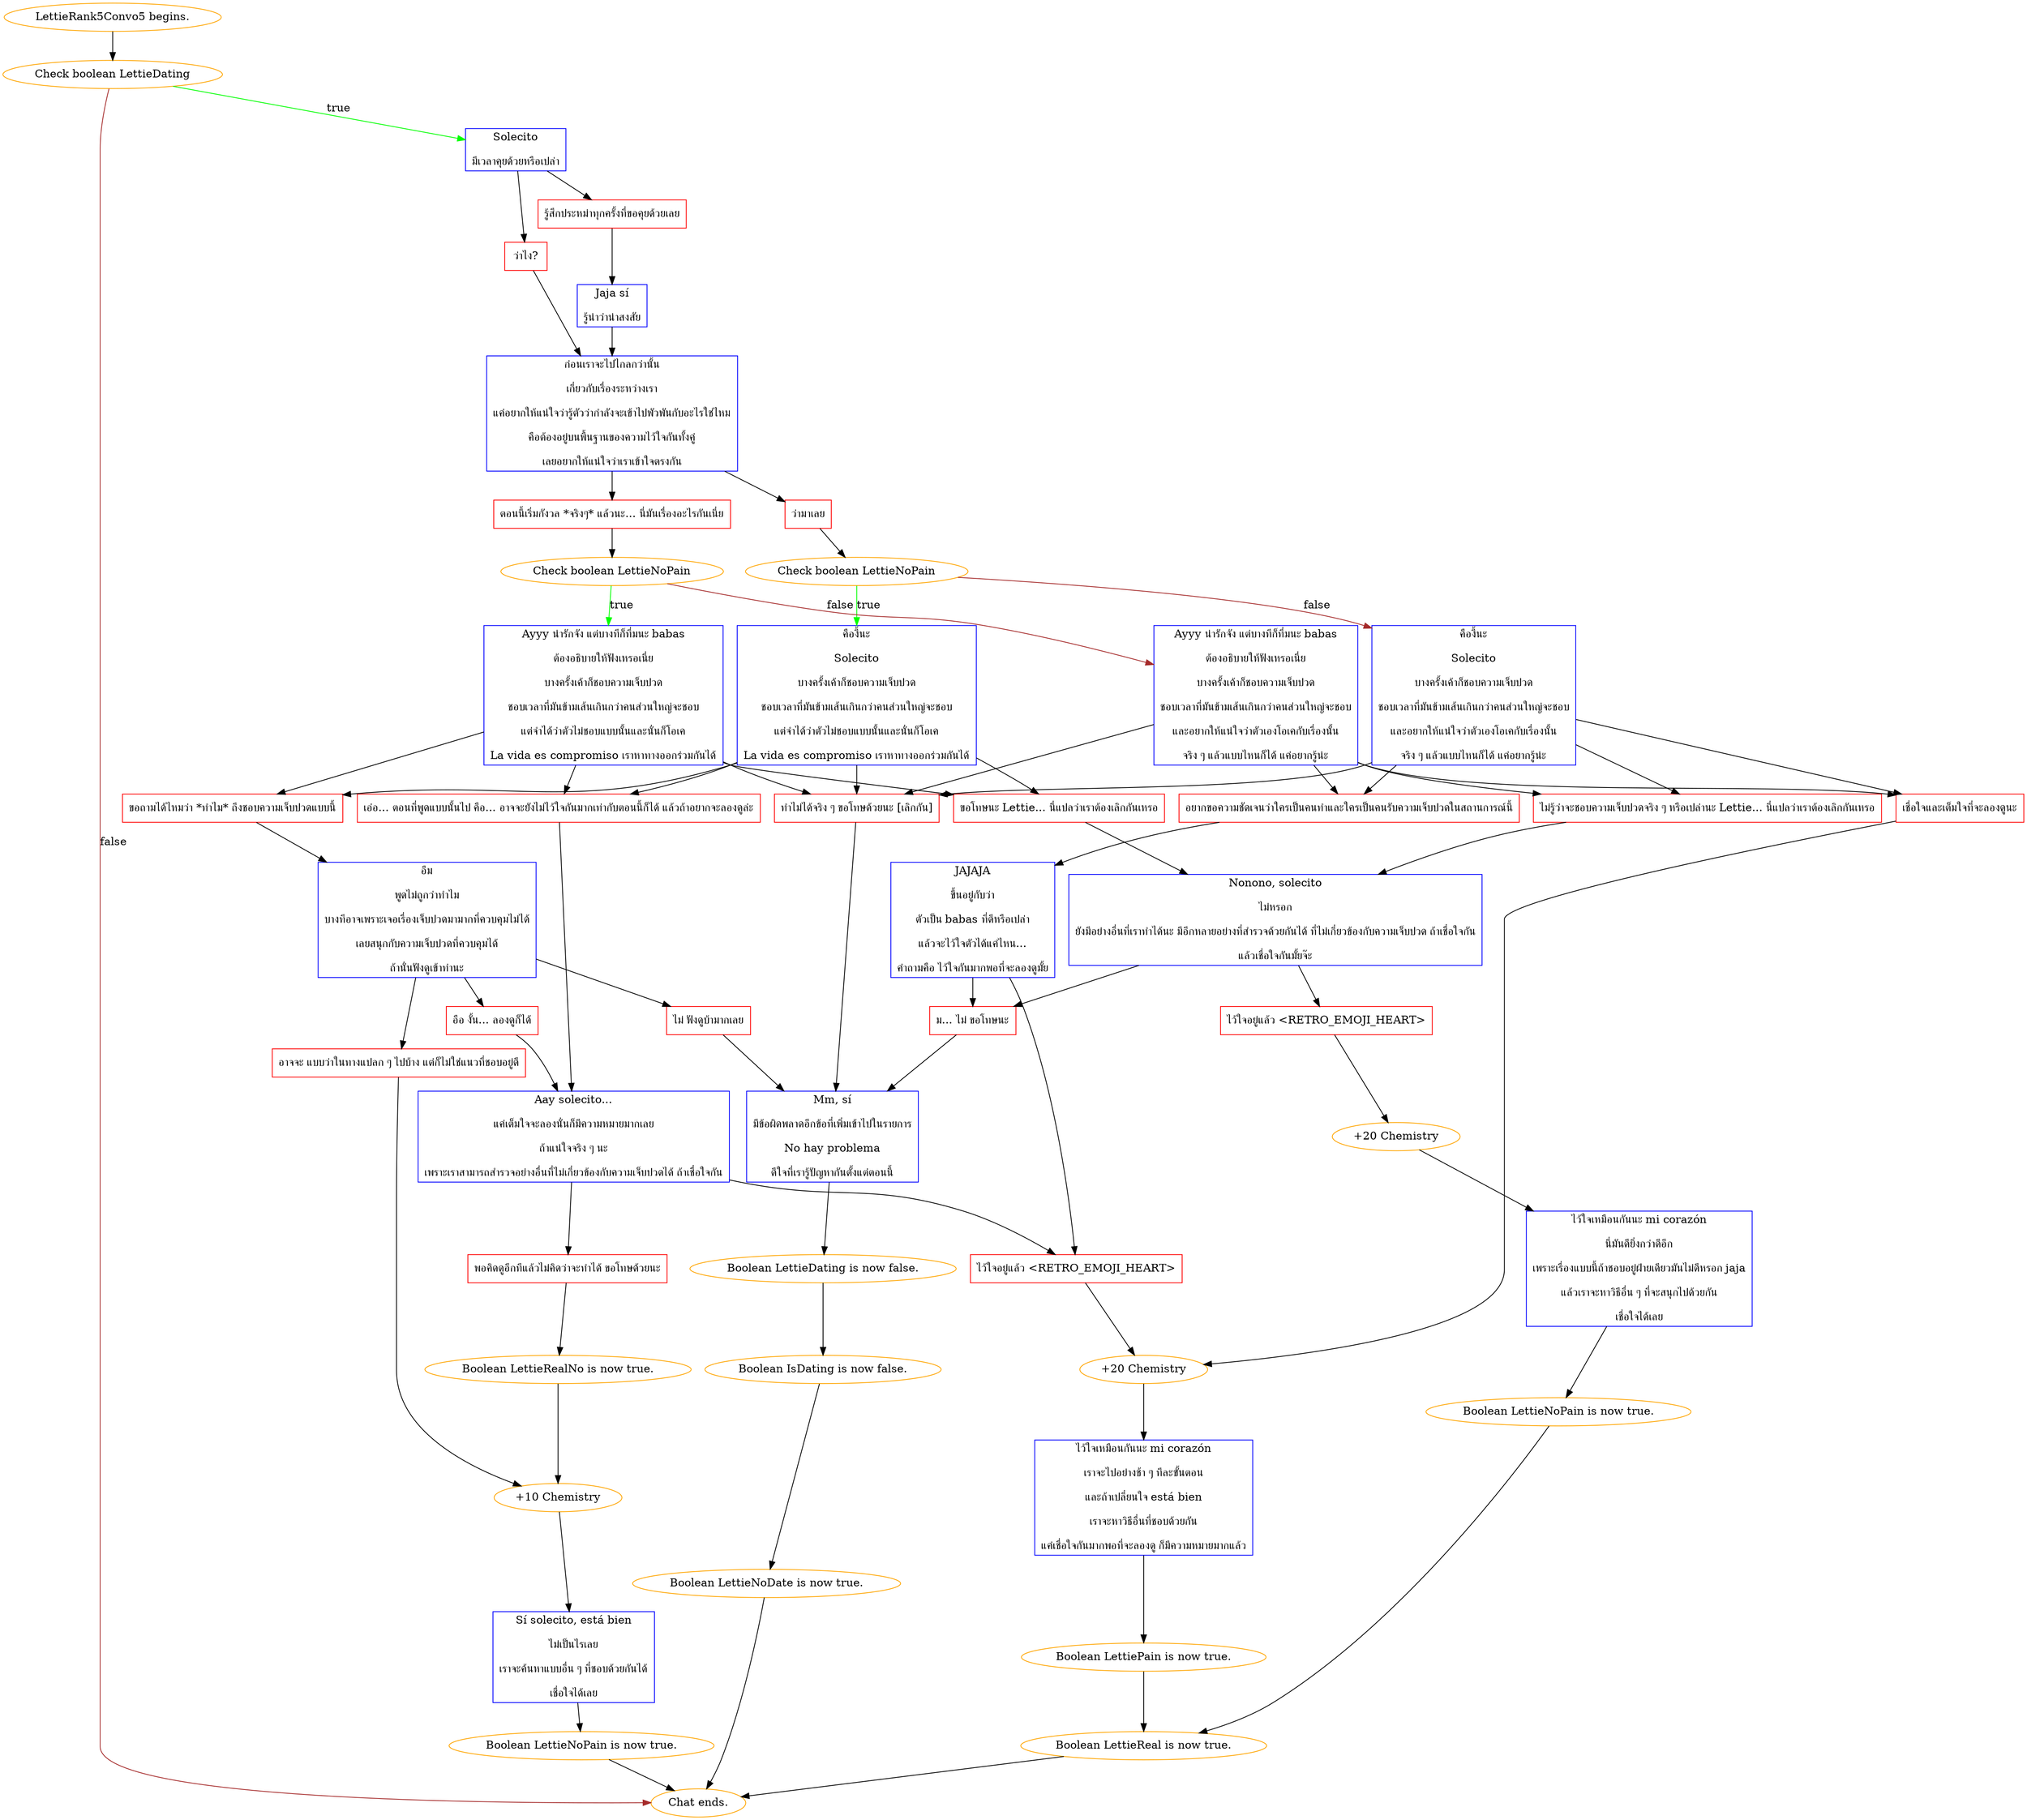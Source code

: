 digraph {
	"LettieRank5Convo5 begins." [color=orange];
		"LettieRank5Convo5 begins." -> j246347737;
	j246347737 [label="Check boolean LettieDating",color=orange];
		j246347737 -> j978003212 [label=true,color=green];
		j246347737 -> "Chat ends." [label=false,color=brown];
	j978003212 [label="Solecito
มีเวลาคุยด้วยหรือเปล่า",shape=box,color=blue];
		j978003212 -> j504384115;
		j978003212 -> j234183978;
	"Chat ends." [color=orange];
	j504384115 [label="ว่าไง?",shape=box,color=red];
		j504384115 -> j4206437190;
	j234183978 [label="รู้สึกประหม่าทุกครั้งที่ขอคุยด้วยเลย",shape=box,color=red];
		j234183978 -> j2099705287;
	j4206437190 [label="ก่อนเราจะไปไกลกว่านั้น
เกี่ยวกับเรื่องระหว่างเรา
แค่อยากให้แน่ใจว่ารู้ตัวว่ากำลังจะเข้าไปพัวพันกับอะไรใช่ไหม
คือต้องอยู่บนพื้นฐานของความไว้ใจกันทั้งคู่
เลยอยากให้แน่ใจว่าเราเข้าใจตรงกัน",shape=box,color=blue];
		j4206437190 -> j2114538479;
		j4206437190 -> j1607927357;
	j2099705287 [label="Jaja sí
รู้น่าว่าน่าสงสัย",shape=box,color=blue];
		j2099705287 -> j4206437190;
	j2114538479 [label="ว่ามาเลย",shape=box,color=red];
		j2114538479 -> j57334969;
	j1607927357 [label="ตอนนี้เริ่มกังวล *จริงๆ* แล้วนะ... นี่มันเรื่องอะไรกันเนี่ย",shape=box,color=red];
		j1607927357 -> j4288625445;
	j57334969 [label="Check boolean LettieNoPain",color=orange];
		j57334969 -> j1258835484 [label=true,color=green];
		j57334969 -> j1190435257 [label=false,color=brown];
	j4288625445 [label="Check boolean LettieNoPain",color=orange];
		j4288625445 -> j1160216328 [label=true,color=green];
		j4288625445 -> j185914578 [label=false,color=brown];
	j1258835484 [label="คืองี้นะ
Solecito
บางครั้งเค้าก็ชอบความเจ็บปวด
ชอบเวลาที่มันข้ามเส้นเกินกว่าคนส่วนใหญ่จะชอบ
แต่จำได้ว่าตัวไม่ชอบแบบนั้นและนั่นก็โอเค
La vida es compromiso เราหาทางออกร่วมกันได้",shape=box,color=blue];
		j1258835484 -> j4237950127;
		j1258835484 -> j1344631923;
		j1258835484 -> j1883138360;
		j1258835484 -> j4275351045;
	j1190435257 [label="คืองี้นะ
Solecito
บางครั้งเค้าก็ชอบความเจ็บปวด
ชอบเวลาที่มันข้ามเส้นเกินกว่าคนส่วนใหญ่จะชอบ
และอยากให้แน่ใจว่าตัวเองโอเคกับเรื่องนั้น
จริง ๆ แล้วแบบไหนก็ได้ แค่อยากรู้น่ะ",shape=box,color=blue];
		j1190435257 -> j4275351045;
		j1190435257 -> j717162527;
		j1190435257 -> j2084746159;
		j1190435257 -> j3927919227;
	j1160216328 [label="Ayyy น่ารักจัง แต่บางทีก็ทึ่มนะ babas
ต้องอธิบายให้ฟังเหรอเนี่ย
บางครั้งเค้าก็ชอบความเจ็บปวด
ชอบเวลาที่มันข้ามเส้นเกินกว่าคนส่วนใหญ่จะชอบ
แต่จำได้ว่าตัวไม่ชอบแบบนั้นและนั่นก็โอเค
La vida es compromiso เราหาทางออกร่วมกันได้",shape=box,color=blue];
		j1160216328 -> j4237950127;
		j1160216328 -> j1344631923;
		j1160216328 -> j1883138360;
		j1160216328 -> j4275351045;
	j185914578 [label="Ayyy น่ารักจัง แต่บางทีก็ทึ่มนะ babas
ต้องอธิบายให้ฟังเหรอเนี่ย
บางครั้งเค้าก็ชอบความเจ็บปวด
ชอบเวลาที่มันข้ามเส้นเกินกว่าคนส่วนใหญ่จะชอบ
และอยากให้แน่ใจว่าตัวเองโอเคกับเรื่องนั้น
จริง ๆ แล้วแบบไหนก็ได้ แค่อยากรู้น่ะ",shape=box,color=blue];
		j185914578 -> j4275351045;
		j185914578 -> j717162527;
		j185914578 -> j2084746159;
		j185914578 -> j3927919227;
	j4237950127 [label="ขอโทษนะ Lettie... นี่แปลว่าเราต้องเลิกกันเหรอ",shape=box,color=red];
		j4237950127 -> j3885967783;
	j1344631923 [label="เอ่อ... ตอนที่พูดแบบนั้นไป คือ... อาจจะยังไม่ไว้ใจกันมากเท่ากับตอนนี้ก็ได้ แล้วถ้าอยากจะลองดูล่ะ",shape=box,color=red];
		j1344631923 -> j2910868162;
	j1883138360 [label="ขอถามได้ไหมว่า *ทำไม* ถึงชอบความเจ็บปวดแบบนี้",shape=box,color=red];
		j1883138360 -> j3357941127;
	j4275351045 [label="ทำไม่ได้จริง ๆ ขอโทษด้วยนะ [เลิกกัน]",shape=box,color=red];
		j4275351045 -> j3997759920;
	j717162527 [label="อยากขอความชัดเจนว่าใครเป็นคนทำและใครเป็นคนรับความเจ็บปวดในสถานการณ์นี้",shape=box,color=red];
		j717162527 -> j1232990735;
	j2084746159 [label="เชื่อใจและเต็มใจที่จะลองดูนะ",shape=box,color=red];
		j2084746159 -> j3912519492;
	j3927919227 [label="ไม่รู้ว่าจะชอบความเจ็บปวดจริง ๆ หรือเปล่านะ Lettie... นี่แปลว่าเราต้องเลิกกันเหรอ",shape=box,color=red];
		j3927919227 -> j3885967783;
	j3885967783 [label="Nonono, solecito
ไม่หรอก
ยังมีอย่างอื่นที่เราทำได้นะ มีอีกหลายอย่างที่สำรวจด้วยกันได้ ที่ไม่เกี่ยวข้องกับความเจ็บปวด ถ้าเชื่อใจกัน
แล้วเชื่อใจกันมั้ยจ๊ะ",shape=box,color=blue];
		j3885967783 -> j1960308704;
		j3885967783 -> j3849943036;
	j2910868162 [label="Aay solecito...
แค่เต็มใจจะลองนั่นก็มีความหมายมากเลย
ถ้าแน่ใจจริง ๆ นะ
เพราะเราสามารถสำรวจอย่างอื่นที่ไม่เกี่ยวข้องกับความเจ็บปวดได้ ถ้าเชื่อใจกัน",shape=box,color=blue];
		j2910868162 -> j1714136927;
		j2910868162 -> j2998345393;
	j3357941127 [label="อืม
พูดไม่ถูกว่าทำไม
บางทีอาจเพราะเจอเรื่องเจ็บปวดมามากที่ควบคุมไม่ได้
เลยสนุกกับความเจ็บปวดที่ควบคุมได้
ถ้านั่นฟังดูเข้าท่านะ",shape=box,color=blue];
		j3357941127 -> j3137996911;
		j3357941127 -> j2422107856;
		j3357941127 -> j406905411;
	j3997759920 [label="Mm, sí
มีข้อผิดพลาดอีกข้อที่เพิ่มเข้าไปในรายการ
No hay problema
ดีใจที่เรารู้ปัญหากันตั้งแต่ตอนนี้",shape=box,color=blue];
		j3997759920 -> j30836566;
	j1232990735 [label="JAJAJA
ขึ้นอยู่กับว่า
ตัวเป็น babas ที่ดีหรือเปล่า
แล้วจะไว้ใจตัวได้แค่ไหน...
คำถามคือ ไว้ใจกันมากพอที่จะลองดูมั้ย",shape=box,color=blue];
		j1232990735 -> j1714136927;
		j1232990735 -> j3849943036;
	j3912519492 [label="+20 Chemistry",color=orange];
		j3912519492 -> j4027785833;
	j1960308704 [label="ไว้ใจอยู่แล้ว <RETRO_EMOJI_HEART>",shape=box,color=red];
		j1960308704 -> j3586021368;
	j3849943036 [label="ม... ไม่ ขอโทษนะ",shape=box,color=red];
		j3849943036 -> j3997759920;
	j1714136927 [label="ไว้ใจอยู่แล้ว <RETRO_EMOJI_HEART>",shape=box,color=red];
		j1714136927 -> j3912519492;
	j2998345393 [label="พอคิดดูอีกทีแล้วไม่คิดว่าจะทำได้ ขอโทษด้วยนะ",shape=box,color=red];
		j2998345393 -> j847020715;
	j3137996911 [label="อือ งั้น... ลองดูก็ได้",shape=box,color=red];
		j3137996911 -> j2910868162;
	j2422107856 [label="อาจจะ แบบว่าในทางแปลก ๆ ไปบ้าง แต่ก็ไม่ใช่แนวที่ชอบอยู่ดี",shape=box,color=red];
		j2422107856 -> j4216000661;
	j406905411 [label="ไม่ ฟังดูบ้ามากเลย",shape=box,color=red];
		j406905411 -> j3997759920;
	j30836566 [label="Boolean LettieDating is now false.",color=orange];
		j30836566 -> j4031970331;
	j4027785833 [label="ไว้ใจเหมือนกันนะ mi corazón
เราจะไปอย่างช้า ๆ ทีละขั้นตอน
และถ้าเปลี่ยนใจ está bien
เราจะหาวิธีอื่นที่ชอบด้วยกัน
แค่เชื่อใจกันมากพอที่จะลองดู ก็มีความหมายมากแล้ว",shape=box,color=blue];
		j4027785833 -> j3591311196;
	j3586021368 [label="+20 Chemistry",color=orange];
		j3586021368 -> j933406872;
	j847020715 [label="Boolean LettieRealNo is now true.",color=orange];
		j847020715 -> j4216000661;
	j4216000661 [label="+10 Chemistry",color=orange];
		j4216000661 -> j3577133510;
	j4031970331 [label="Boolean IsDating is now false.",color=orange];
		j4031970331 -> j3065772033;
	j3591311196 [label="Boolean LettiePain is now true.",color=orange];
		j3591311196 -> j124228052;
	j933406872 [label="ไว้ใจเหมือนกันนะ mi corazón
นี่มันดียิ่งกว่าดีอีก
เพราะเรื่องแบบนี้ถ้าชอบอยู่ฝ่ายเดียวมันไม่ดีหรอก jaja
แล้วเราจะหาวิธีอื่น ๆ ที่จะสนุกไปด้วยกัน
เชื่อใจได้เลย",shape=box,color=blue];
		j933406872 -> j1129507415;
	j3577133510 [label="Sí solecito, está bien
ไม่เป็นไรเลย
เราจะค้นหาแบบอื่น ๆ ที่ชอบด้วยกันได้
เชื่อใจได้เลย",shape=box,color=blue];
		j3577133510 -> j302908037;
	j3065772033 [label="Boolean LettieNoDate is now true.",color=orange];
		j3065772033 -> "Chat ends.";
	j124228052 [label="Boolean LettieReal is now true.",color=orange];
		j124228052 -> "Chat ends.";
	j1129507415 [label="Boolean LettieNoPain is now true.",color=orange];
		j1129507415 -> j124228052;
	j302908037 [label="Boolean LettieNoPain is now true.",color=orange];
		j302908037 -> "Chat ends.";
}